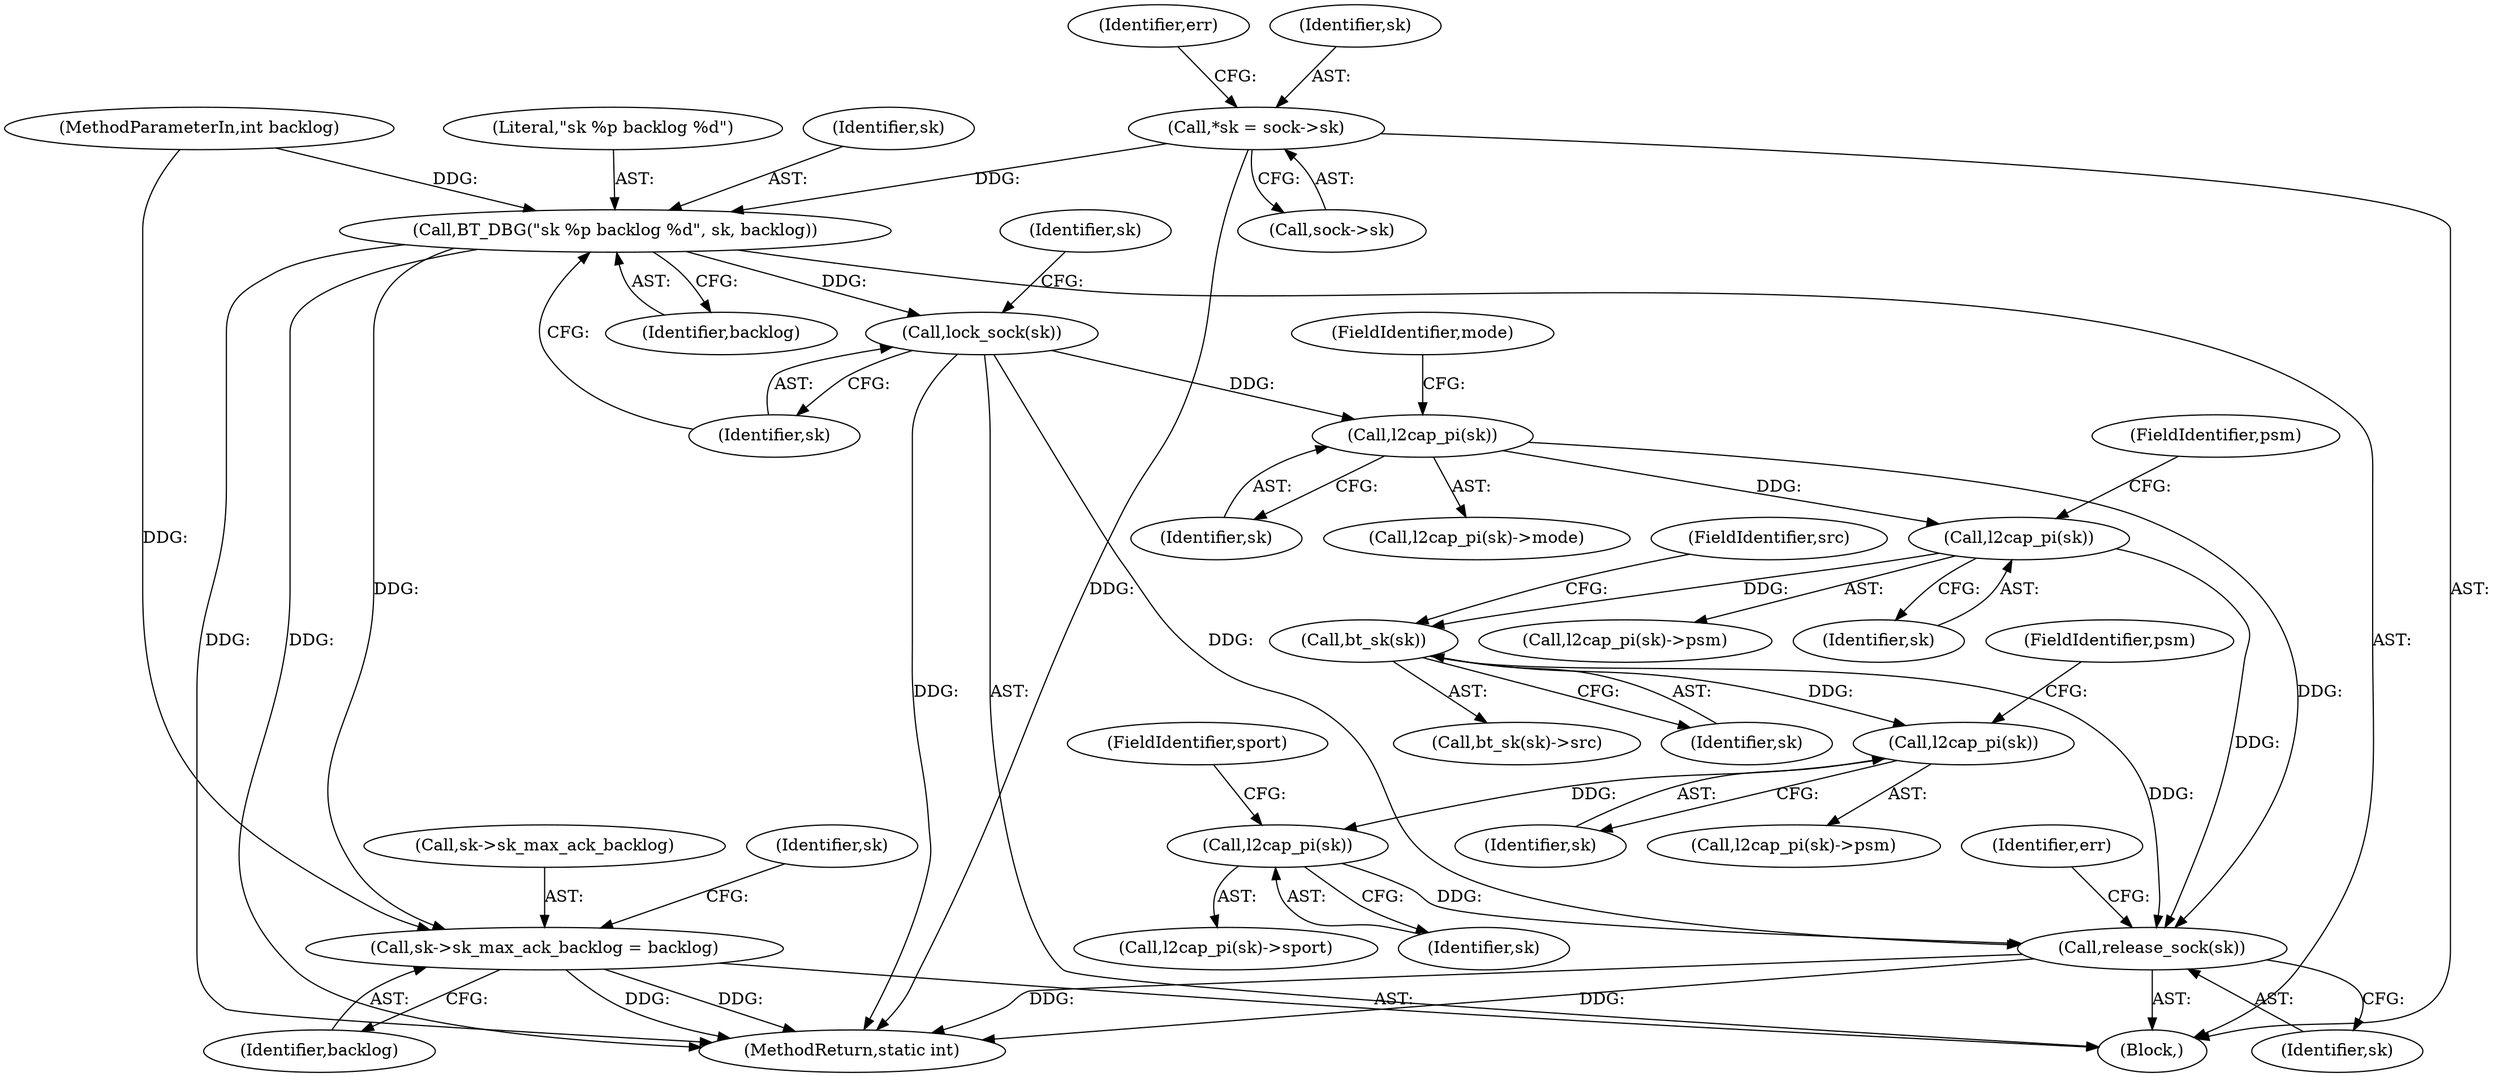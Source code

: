 digraph "0_linux_f2fcfcd670257236ebf2088bbdf26f6a8ef459fe_5@pointer" {
"1000106" [label="(Call,*sk = sock->sk)"];
"1000115" [label="(Call,BT_DBG(\"sk %p backlog %d\", sk, backlog))"];
"1000119" [label="(Call,lock_sock(sk))"];
"1000141" [label="(Call,l2cap_pi(sk))"];
"1000161" [label="(Call,l2cap_pi(sk))"];
"1000170" [label="(Call,bt_sk(sk))"];
"1000202" [label="(Call,l2cap_pi(sk))"];
"1000209" [label="(Call,l2cap_pi(sk))"];
"1000244" [label="(Call,release_sock(sk))"];
"1000228" [label="(Call,sk->sk_max_ack_backlog = backlog)"];
"1000108" [label="(Call,sock->sk)"];
"1000116" [label="(Literal,\"sk %p backlog %d\")"];
"1000142" [label="(Identifier,sk)"];
"1000247" [label="(Identifier,err)"];
"1000117" [label="(Identifier,sk)"];
"1000125" [label="(Identifier,sk)"];
"1000244" [label="(Call,release_sock(sk))"];
"1000106" [label="(Call,*sk = sock->sk)"];
"1000170" [label="(Call,bt_sk(sk))"];
"1000204" [label="(FieldIdentifier,psm)"];
"1000163" [label="(FieldIdentifier,psm)"];
"1000235" [label="(Identifier,sk)"];
"1000232" [label="(Identifier,backlog)"];
"1000120" [label="(Identifier,sk)"];
"1000115" [label="(Call,BT_DBG(\"sk %p backlog %d\", sk, backlog))"];
"1000119" [label="(Call,lock_sock(sk))"];
"1000113" [label="(Identifier,err)"];
"1000118" [label="(Identifier,backlog)"];
"1000141" [label="(Call,l2cap_pi(sk))"];
"1000208" [label="(Call,l2cap_pi(sk)->sport)"];
"1000211" [label="(FieldIdentifier,sport)"];
"1000172" [label="(FieldIdentifier,src)"];
"1000161" [label="(Call,l2cap_pi(sk))"];
"1000210" [label="(Identifier,sk)"];
"1000228" [label="(Call,sk->sk_max_ack_backlog = backlog)"];
"1000107" [label="(Identifier,sk)"];
"1000201" [label="(Call,l2cap_pi(sk)->psm)"];
"1000203" [label="(Identifier,sk)"];
"1000245" [label="(Identifier,sk)"];
"1000209" [label="(Call,l2cap_pi(sk))"];
"1000171" [label="(Identifier,sk)"];
"1000169" [label="(Call,bt_sk(sk)->src)"];
"1000103" [label="(MethodParameterIn,int backlog)"];
"1000143" [label="(FieldIdentifier,mode)"];
"1000248" [label="(MethodReturn,static int)"];
"1000160" [label="(Call,l2cap_pi(sk)->psm)"];
"1000162" [label="(Identifier,sk)"];
"1000202" [label="(Call,l2cap_pi(sk))"];
"1000104" [label="(Block,)"];
"1000229" [label="(Call,sk->sk_max_ack_backlog)"];
"1000140" [label="(Call,l2cap_pi(sk)->mode)"];
"1000106" -> "1000104"  [label="AST: "];
"1000106" -> "1000108"  [label="CFG: "];
"1000107" -> "1000106"  [label="AST: "];
"1000108" -> "1000106"  [label="AST: "];
"1000113" -> "1000106"  [label="CFG: "];
"1000106" -> "1000248"  [label="DDG: "];
"1000106" -> "1000115"  [label="DDG: "];
"1000115" -> "1000104"  [label="AST: "];
"1000115" -> "1000118"  [label="CFG: "];
"1000116" -> "1000115"  [label="AST: "];
"1000117" -> "1000115"  [label="AST: "];
"1000118" -> "1000115"  [label="AST: "];
"1000120" -> "1000115"  [label="CFG: "];
"1000115" -> "1000248"  [label="DDG: "];
"1000115" -> "1000248"  [label="DDG: "];
"1000103" -> "1000115"  [label="DDG: "];
"1000115" -> "1000119"  [label="DDG: "];
"1000115" -> "1000228"  [label="DDG: "];
"1000119" -> "1000104"  [label="AST: "];
"1000119" -> "1000120"  [label="CFG: "];
"1000120" -> "1000119"  [label="AST: "];
"1000125" -> "1000119"  [label="CFG: "];
"1000119" -> "1000248"  [label="DDG: "];
"1000119" -> "1000141"  [label="DDG: "];
"1000119" -> "1000244"  [label="DDG: "];
"1000141" -> "1000140"  [label="AST: "];
"1000141" -> "1000142"  [label="CFG: "];
"1000142" -> "1000141"  [label="AST: "];
"1000143" -> "1000141"  [label="CFG: "];
"1000141" -> "1000161"  [label="DDG: "];
"1000141" -> "1000244"  [label="DDG: "];
"1000161" -> "1000160"  [label="AST: "];
"1000161" -> "1000162"  [label="CFG: "];
"1000162" -> "1000161"  [label="AST: "];
"1000163" -> "1000161"  [label="CFG: "];
"1000161" -> "1000170"  [label="DDG: "];
"1000161" -> "1000244"  [label="DDG: "];
"1000170" -> "1000169"  [label="AST: "];
"1000170" -> "1000171"  [label="CFG: "];
"1000171" -> "1000170"  [label="AST: "];
"1000172" -> "1000170"  [label="CFG: "];
"1000170" -> "1000202"  [label="DDG: "];
"1000170" -> "1000244"  [label="DDG: "];
"1000202" -> "1000201"  [label="AST: "];
"1000202" -> "1000203"  [label="CFG: "];
"1000203" -> "1000202"  [label="AST: "];
"1000204" -> "1000202"  [label="CFG: "];
"1000202" -> "1000209"  [label="DDG: "];
"1000209" -> "1000208"  [label="AST: "];
"1000209" -> "1000210"  [label="CFG: "];
"1000210" -> "1000209"  [label="AST: "];
"1000211" -> "1000209"  [label="CFG: "];
"1000209" -> "1000244"  [label="DDG: "];
"1000244" -> "1000104"  [label="AST: "];
"1000244" -> "1000245"  [label="CFG: "];
"1000245" -> "1000244"  [label="AST: "];
"1000247" -> "1000244"  [label="CFG: "];
"1000244" -> "1000248"  [label="DDG: "];
"1000244" -> "1000248"  [label="DDG: "];
"1000228" -> "1000104"  [label="AST: "];
"1000228" -> "1000232"  [label="CFG: "];
"1000229" -> "1000228"  [label="AST: "];
"1000232" -> "1000228"  [label="AST: "];
"1000235" -> "1000228"  [label="CFG: "];
"1000228" -> "1000248"  [label="DDG: "];
"1000228" -> "1000248"  [label="DDG: "];
"1000103" -> "1000228"  [label="DDG: "];
}
